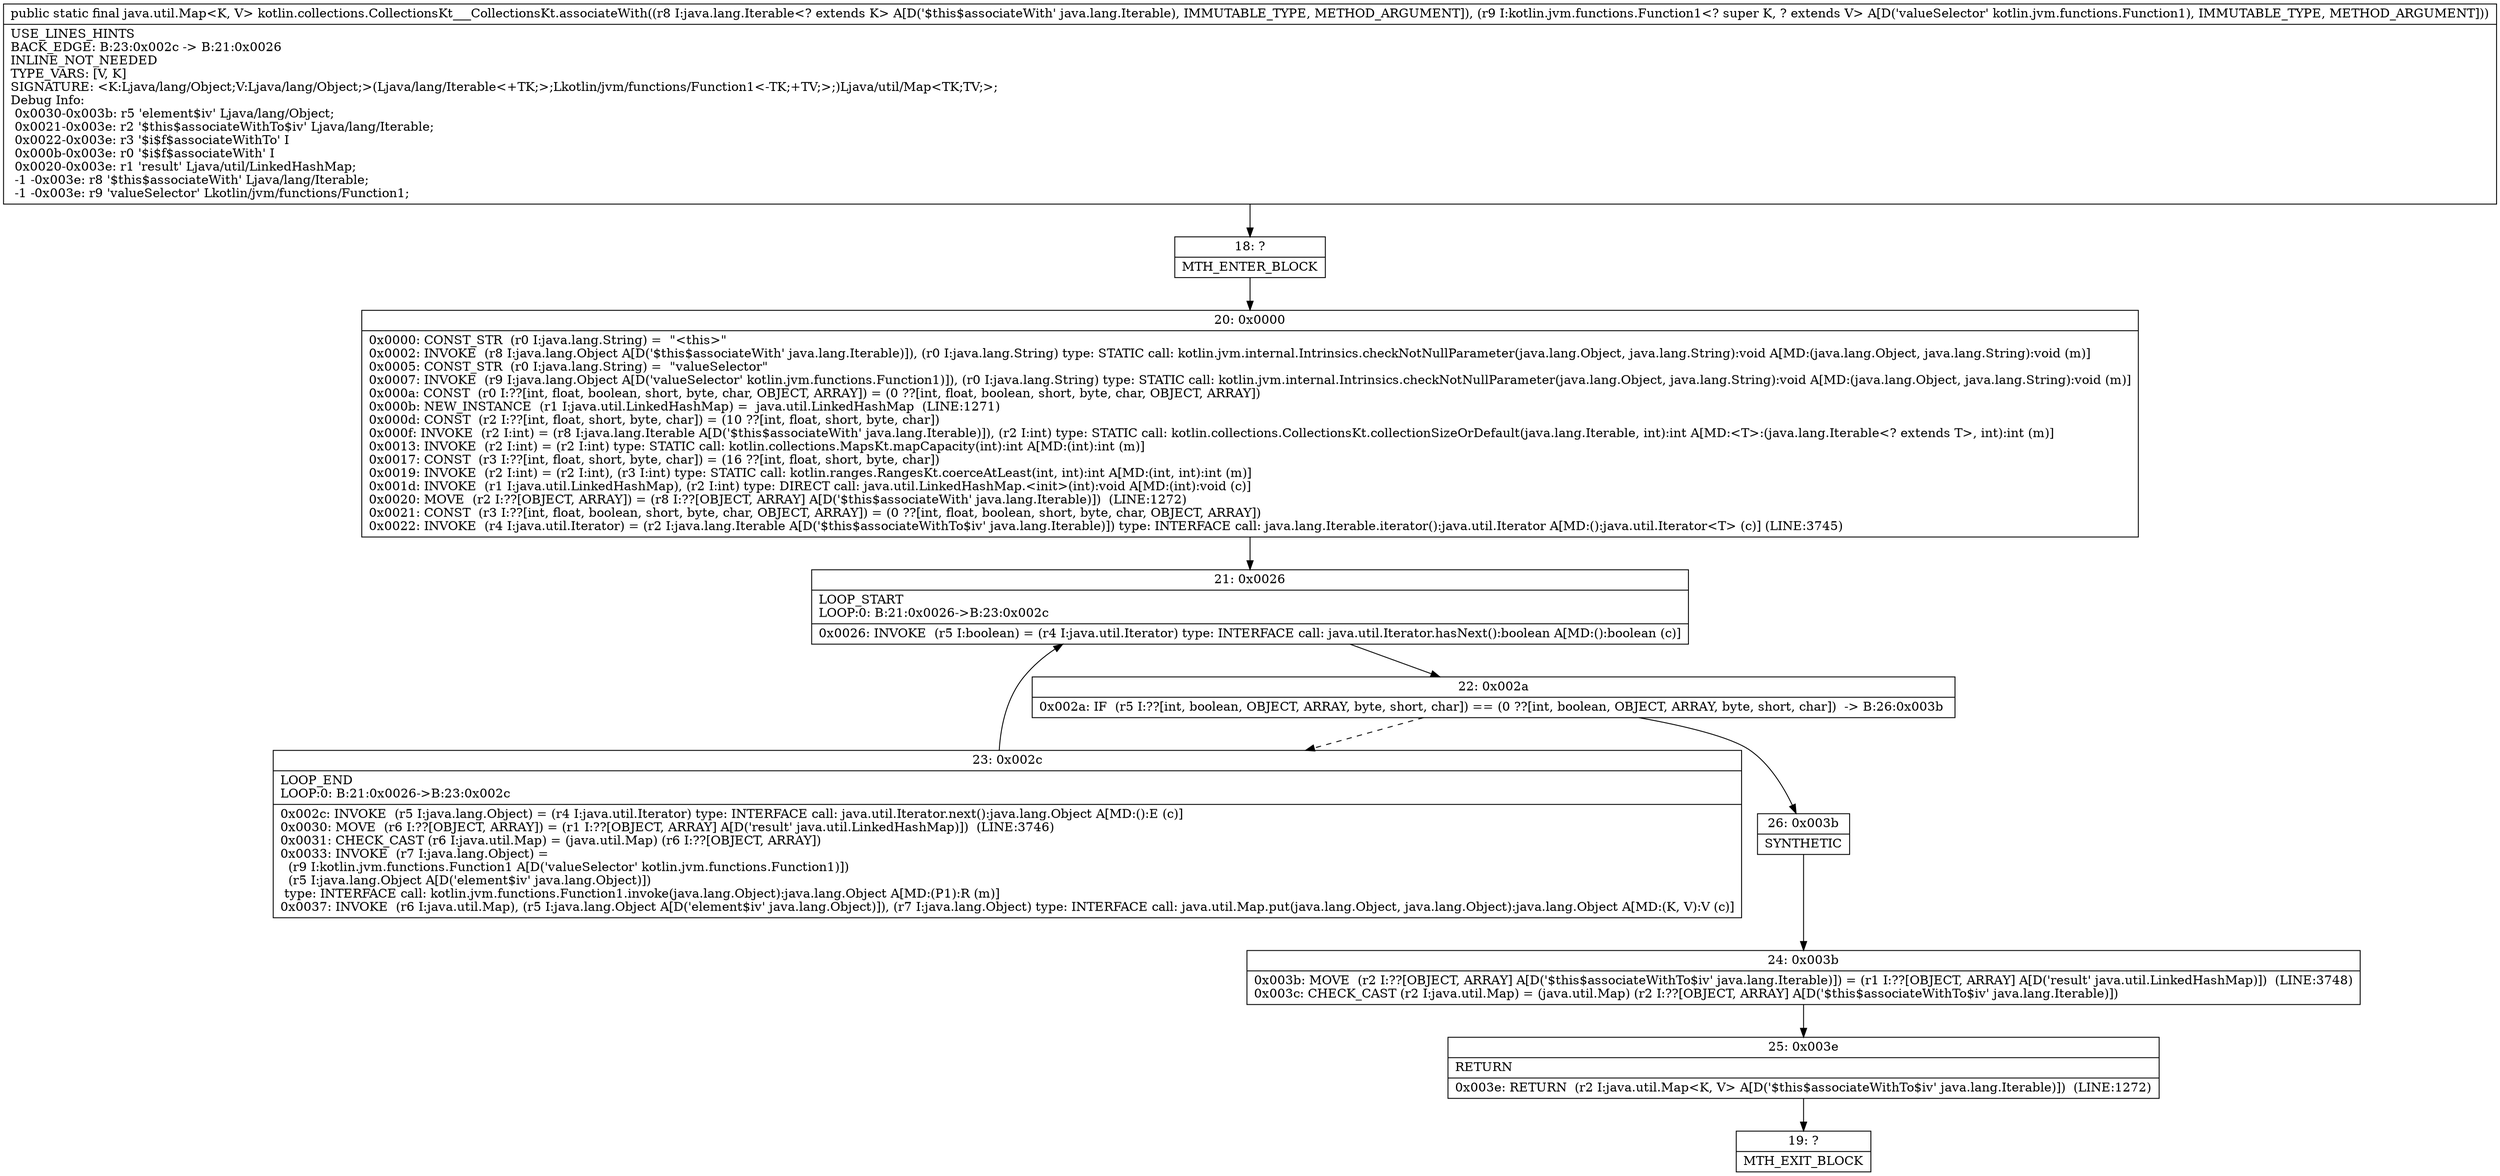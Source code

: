 digraph "CFG forkotlin.collections.CollectionsKt___CollectionsKt.associateWith(Ljava\/lang\/Iterable;Lkotlin\/jvm\/functions\/Function1;)Ljava\/util\/Map;" {
Node_18 [shape=record,label="{18\:\ ?|MTH_ENTER_BLOCK\l}"];
Node_20 [shape=record,label="{20\:\ 0x0000|0x0000: CONST_STR  (r0 I:java.lang.String) =  \"\<this\>\" \l0x0002: INVOKE  (r8 I:java.lang.Object A[D('$this$associateWith' java.lang.Iterable)]), (r0 I:java.lang.String) type: STATIC call: kotlin.jvm.internal.Intrinsics.checkNotNullParameter(java.lang.Object, java.lang.String):void A[MD:(java.lang.Object, java.lang.String):void (m)]\l0x0005: CONST_STR  (r0 I:java.lang.String) =  \"valueSelector\" \l0x0007: INVOKE  (r9 I:java.lang.Object A[D('valueSelector' kotlin.jvm.functions.Function1)]), (r0 I:java.lang.String) type: STATIC call: kotlin.jvm.internal.Intrinsics.checkNotNullParameter(java.lang.Object, java.lang.String):void A[MD:(java.lang.Object, java.lang.String):void (m)]\l0x000a: CONST  (r0 I:??[int, float, boolean, short, byte, char, OBJECT, ARRAY]) = (0 ??[int, float, boolean, short, byte, char, OBJECT, ARRAY]) \l0x000b: NEW_INSTANCE  (r1 I:java.util.LinkedHashMap) =  java.util.LinkedHashMap  (LINE:1271)\l0x000d: CONST  (r2 I:??[int, float, short, byte, char]) = (10 ??[int, float, short, byte, char]) \l0x000f: INVOKE  (r2 I:int) = (r8 I:java.lang.Iterable A[D('$this$associateWith' java.lang.Iterable)]), (r2 I:int) type: STATIC call: kotlin.collections.CollectionsKt.collectionSizeOrDefault(java.lang.Iterable, int):int A[MD:\<T\>:(java.lang.Iterable\<? extends T\>, int):int (m)]\l0x0013: INVOKE  (r2 I:int) = (r2 I:int) type: STATIC call: kotlin.collections.MapsKt.mapCapacity(int):int A[MD:(int):int (m)]\l0x0017: CONST  (r3 I:??[int, float, short, byte, char]) = (16 ??[int, float, short, byte, char]) \l0x0019: INVOKE  (r2 I:int) = (r2 I:int), (r3 I:int) type: STATIC call: kotlin.ranges.RangesKt.coerceAtLeast(int, int):int A[MD:(int, int):int (m)]\l0x001d: INVOKE  (r1 I:java.util.LinkedHashMap), (r2 I:int) type: DIRECT call: java.util.LinkedHashMap.\<init\>(int):void A[MD:(int):void (c)]\l0x0020: MOVE  (r2 I:??[OBJECT, ARRAY]) = (r8 I:??[OBJECT, ARRAY] A[D('$this$associateWith' java.lang.Iterable)])  (LINE:1272)\l0x0021: CONST  (r3 I:??[int, float, boolean, short, byte, char, OBJECT, ARRAY]) = (0 ??[int, float, boolean, short, byte, char, OBJECT, ARRAY]) \l0x0022: INVOKE  (r4 I:java.util.Iterator) = (r2 I:java.lang.Iterable A[D('$this$associateWithTo$iv' java.lang.Iterable)]) type: INTERFACE call: java.lang.Iterable.iterator():java.util.Iterator A[MD:():java.util.Iterator\<T\> (c)] (LINE:3745)\l}"];
Node_21 [shape=record,label="{21\:\ 0x0026|LOOP_START\lLOOP:0: B:21:0x0026\-\>B:23:0x002c\l|0x0026: INVOKE  (r5 I:boolean) = (r4 I:java.util.Iterator) type: INTERFACE call: java.util.Iterator.hasNext():boolean A[MD:():boolean (c)]\l}"];
Node_22 [shape=record,label="{22\:\ 0x002a|0x002a: IF  (r5 I:??[int, boolean, OBJECT, ARRAY, byte, short, char]) == (0 ??[int, boolean, OBJECT, ARRAY, byte, short, char])  \-\> B:26:0x003b \l}"];
Node_23 [shape=record,label="{23\:\ 0x002c|LOOP_END\lLOOP:0: B:21:0x0026\-\>B:23:0x002c\l|0x002c: INVOKE  (r5 I:java.lang.Object) = (r4 I:java.util.Iterator) type: INTERFACE call: java.util.Iterator.next():java.lang.Object A[MD:():E (c)]\l0x0030: MOVE  (r6 I:??[OBJECT, ARRAY]) = (r1 I:??[OBJECT, ARRAY] A[D('result' java.util.LinkedHashMap)])  (LINE:3746)\l0x0031: CHECK_CAST (r6 I:java.util.Map) = (java.util.Map) (r6 I:??[OBJECT, ARRAY]) \l0x0033: INVOKE  (r7 I:java.lang.Object) = \l  (r9 I:kotlin.jvm.functions.Function1 A[D('valueSelector' kotlin.jvm.functions.Function1)])\l  (r5 I:java.lang.Object A[D('element$iv' java.lang.Object)])\l type: INTERFACE call: kotlin.jvm.functions.Function1.invoke(java.lang.Object):java.lang.Object A[MD:(P1):R (m)]\l0x0037: INVOKE  (r6 I:java.util.Map), (r5 I:java.lang.Object A[D('element$iv' java.lang.Object)]), (r7 I:java.lang.Object) type: INTERFACE call: java.util.Map.put(java.lang.Object, java.lang.Object):java.lang.Object A[MD:(K, V):V (c)]\l}"];
Node_26 [shape=record,label="{26\:\ 0x003b|SYNTHETIC\l}"];
Node_24 [shape=record,label="{24\:\ 0x003b|0x003b: MOVE  (r2 I:??[OBJECT, ARRAY] A[D('$this$associateWithTo$iv' java.lang.Iterable)]) = (r1 I:??[OBJECT, ARRAY] A[D('result' java.util.LinkedHashMap)])  (LINE:3748)\l0x003c: CHECK_CAST (r2 I:java.util.Map) = (java.util.Map) (r2 I:??[OBJECT, ARRAY] A[D('$this$associateWithTo$iv' java.lang.Iterable)]) \l}"];
Node_25 [shape=record,label="{25\:\ 0x003e|RETURN\l|0x003e: RETURN  (r2 I:java.util.Map\<K, V\> A[D('$this$associateWithTo$iv' java.lang.Iterable)])  (LINE:1272)\l}"];
Node_19 [shape=record,label="{19\:\ ?|MTH_EXIT_BLOCK\l}"];
MethodNode[shape=record,label="{public static final java.util.Map\<K, V\> kotlin.collections.CollectionsKt___CollectionsKt.associateWith((r8 I:java.lang.Iterable\<? extends K\> A[D('$this$associateWith' java.lang.Iterable), IMMUTABLE_TYPE, METHOD_ARGUMENT]), (r9 I:kotlin.jvm.functions.Function1\<? super K, ? extends V\> A[D('valueSelector' kotlin.jvm.functions.Function1), IMMUTABLE_TYPE, METHOD_ARGUMENT]))  | USE_LINES_HINTS\lBACK_EDGE: B:23:0x002c \-\> B:21:0x0026\lINLINE_NOT_NEEDED\lTYPE_VARS: [V, K]\lSIGNATURE: \<K:Ljava\/lang\/Object;V:Ljava\/lang\/Object;\>(Ljava\/lang\/Iterable\<+TK;\>;Lkotlin\/jvm\/functions\/Function1\<\-TK;+TV;\>;)Ljava\/util\/Map\<TK;TV;\>;\lDebug Info:\l  0x0030\-0x003b: r5 'element$iv' Ljava\/lang\/Object;\l  0x0021\-0x003e: r2 '$this$associateWithTo$iv' Ljava\/lang\/Iterable;\l  0x0022\-0x003e: r3 '$i$f$associateWithTo' I\l  0x000b\-0x003e: r0 '$i$f$associateWith' I\l  0x0020\-0x003e: r1 'result' Ljava\/util\/LinkedHashMap;\l  \-1 \-0x003e: r8 '$this$associateWith' Ljava\/lang\/Iterable;\l  \-1 \-0x003e: r9 'valueSelector' Lkotlin\/jvm\/functions\/Function1;\l}"];
MethodNode -> Node_18;Node_18 -> Node_20;
Node_20 -> Node_21;
Node_21 -> Node_22;
Node_22 -> Node_23[style=dashed];
Node_22 -> Node_26;
Node_23 -> Node_21;
Node_26 -> Node_24;
Node_24 -> Node_25;
Node_25 -> Node_19;
}

